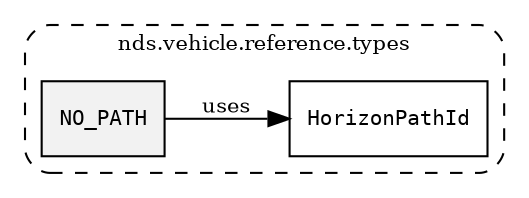 /**
 * This dot file creates symbol collaboration diagram for NO_PATH.
 */
digraph ZSERIO
{
    node [shape=box, fontsize=10];
    rankdir="LR";
    fontsize=10;
    tooltip="NO_PATH collaboration diagram";

    subgraph "cluster_nds.vehicle.reference.types"
    {
        style="dashed, rounded";
        label="nds.vehicle.reference.types";
        tooltip="Package nds.vehicle.reference.types";
        href="../../../content/packages/nds.vehicle.reference.types.html#Package-nds-vehicle-reference-types";
        target="_parent";

        "NO_PATH" [style="filled", fillcolor="#0000000D", target="_parent", label=<<font face="monospace"><table align="center" border="0" cellspacing="0" cellpadding="0"><tr><td href="../../../content/packages/nds.vehicle.reference.types.html#Constant-NO_PATH" title="Constant defined in nds.vehicle.reference.types">NO_PATH</td></tr></table></font>>];
        "HorizonPathId" [target="_parent", label=<<font face="monospace"><table align="center" border="0" cellspacing="0" cellpadding="0"><tr><td href="../../../content/packages/nds.vehicle.reference.types.html#Subtype-HorizonPathId" title="Subtype defined in nds.vehicle.reference.types">HorizonPathId</td></tr></table></font>>];
    }

    "NO_PATH" -> "HorizonPathId" [label="uses", fontsize=10];
}
